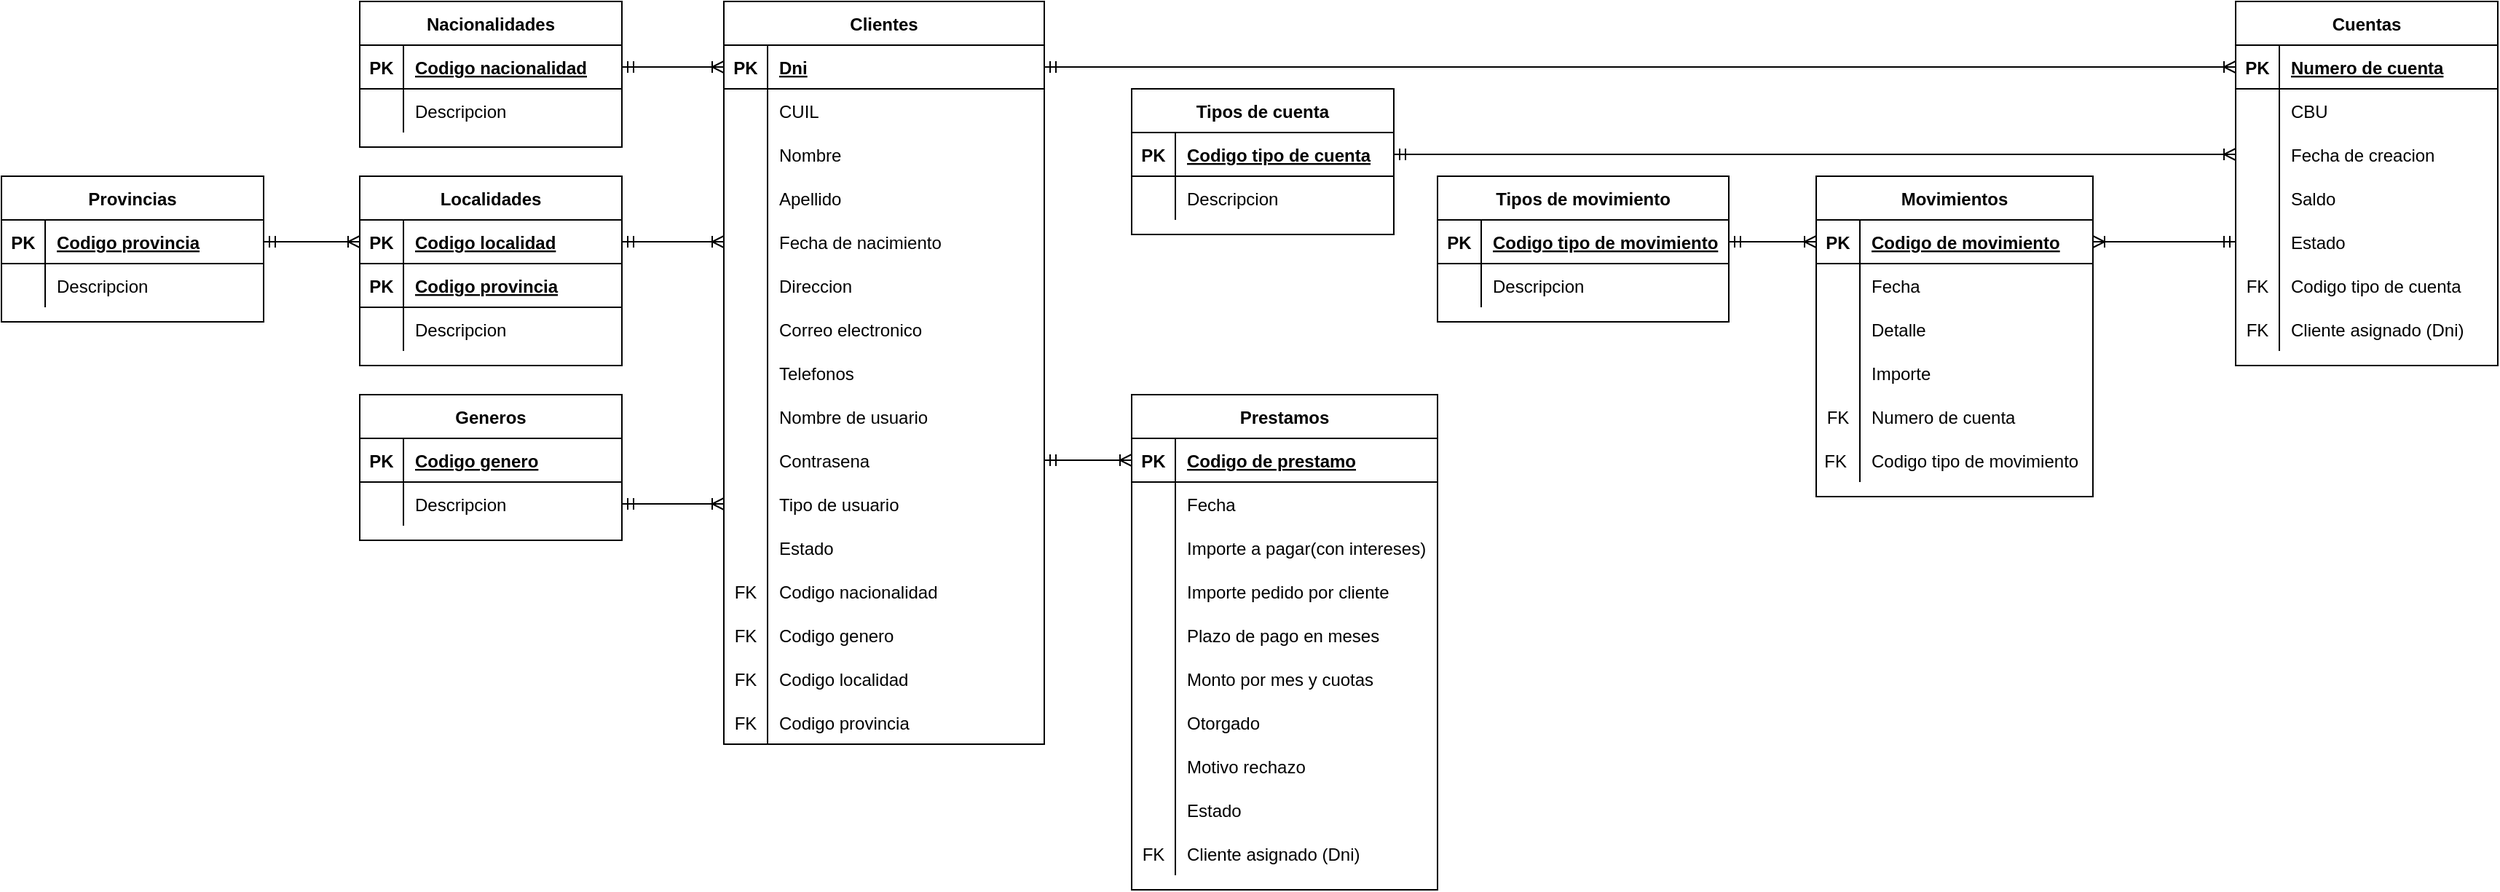 <mxfile version="20.5.3" type="device"><diagram id="L7J6A51FE9Oh2_zFmDfa" name="Página-1"><mxGraphModel dx="920" dy="1615" grid="1" gridSize="10" guides="1" tooltips="1" connect="1" arrows="1" fold="1" page="1" pageScale="1" pageWidth="827" pageHeight="1169" math="0" shadow="0"><root><mxCell id="0"/><mxCell id="1" parent="0"/><mxCell id="cPIdqP7Bp471Y8rYT2Uv-26" value="Clientes" style="shape=table;startSize=30;container=1;collapsible=1;childLayout=tableLayout;fixedRows=1;rowLines=0;fontStyle=1;align=center;resizeLast=1;" parent="1" vertex="1"><mxGeometry x="516" y="-1130" width="220" height="510" as="geometry"/></mxCell><mxCell id="cPIdqP7Bp471Y8rYT2Uv-27" value="" style="shape=tableRow;horizontal=0;startSize=0;swimlaneHead=0;swimlaneBody=0;fillColor=none;collapsible=0;dropTarget=0;points=[[0,0.5],[1,0.5]];portConstraint=eastwest;top=0;left=0;right=0;bottom=1;" parent="cPIdqP7Bp471Y8rYT2Uv-26" vertex="1"><mxGeometry y="30" width="220" height="30" as="geometry"/></mxCell><mxCell id="cPIdqP7Bp471Y8rYT2Uv-28" value="PK" style="shape=partialRectangle;connectable=0;fillColor=none;top=0;left=0;bottom=0;right=0;fontStyle=1;overflow=hidden;" parent="cPIdqP7Bp471Y8rYT2Uv-27" vertex="1"><mxGeometry width="30" height="30" as="geometry"><mxRectangle width="30" height="30" as="alternateBounds"/></mxGeometry></mxCell><mxCell id="cPIdqP7Bp471Y8rYT2Uv-29" value="Dni" style="shape=partialRectangle;connectable=0;fillColor=none;top=0;left=0;bottom=0;right=0;align=left;spacingLeft=6;fontStyle=5;overflow=hidden;" parent="cPIdqP7Bp471Y8rYT2Uv-27" vertex="1"><mxGeometry x="30" width="190" height="30" as="geometry"><mxRectangle width="190" height="30" as="alternateBounds"/></mxGeometry></mxCell><mxCell id="cPIdqP7Bp471Y8rYT2Uv-30" value="" style="shape=tableRow;horizontal=0;startSize=0;swimlaneHead=0;swimlaneBody=0;fillColor=none;collapsible=0;dropTarget=0;points=[[0,0.5],[1,0.5]];portConstraint=eastwest;top=0;left=0;right=0;bottom=0;" parent="cPIdqP7Bp471Y8rYT2Uv-26" vertex="1"><mxGeometry y="60" width="220" height="30" as="geometry"/></mxCell><mxCell id="cPIdqP7Bp471Y8rYT2Uv-31" value="" style="shape=partialRectangle;connectable=0;fillColor=none;top=0;left=0;bottom=0;right=0;editable=1;overflow=hidden;" parent="cPIdqP7Bp471Y8rYT2Uv-30" vertex="1"><mxGeometry width="30" height="30" as="geometry"><mxRectangle width="30" height="30" as="alternateBounds"/></mxGeometry></mxCell><mxCell id="cPIdqP7Bp471Y8rYT2Uv-32" value="CUIL" style="shape=partialRectangle;connectable=0;fillColor=none;top=0;left=0;bottom=0;right=0;align=left;spacingLeft=6;overflow=hidden;" parent="cPIdqP7Bp471Y8rYT2Uv-30" vertex="1"><mxGeometry x="30" width="190" height="30" as="geometry"><mxRectangle width="190" height="30" as="alternateBounds"/></mxGeometry></mxCell><mxCell id="cPIdqP7Bp471Y8rYT2Uv-33" value="" style="shape=tableRow;horizontal=0;startSize=0;swimlaneHead=0;swimlaneBody=0;fillColor=none;collapsible=0;dropTarget=0;points=[[0,0.5],[1,0.5]];portConstraint=eastwest;top=0;left=0;right=0;bottom=0;" parent="cPIdqP7Bp471Y8rYT2Uv-26" vertex="1"><mxGeometry y="90" width="220" height="30" as="geometry"/></mxCell><mxCell id="cPIdqP7Bp471Y8rYT2Uv-34" value="" style="shape=partialRectangle;connectable=0;fillColor=none;top=0;left=0;bottom=0;right=0;editable=1;overflow=hidden;" parent="cPIdqP7Bp471Y8rYT2Uv-33" vertex="1"><mxGeometry width="30" height="30" as="geometry"><mxRectangle width="30" height="30" as="alternateBounds"/></mxGeometry></mxCell><mxCell id="cPIdqP7Bp471Y8rYT2Uv-35" value="Nombre" style="shape=partialRectangle;connectable=0;fillColor=none;top=0;left=0;bottom=0;right=0;align=left;spacingLeft=6;overflow=hidden;" parent="cPIdqP7Bp471Y8rYT2Uv-33" vertex="1"><mxGeometry x="30" width="190" height="30" as="geometry"><mxRectangle width="190" height="30" as="alternateBounds"/></mxGeometry></mxCell><mxCell id="cPIdqP7Bp471Y8rYT2Uv-36" value="" style="shape=tableRow;horizontal=0;startSize=0;swimlaneHead=0;swimlaneBody=0;fillColor=none;collapsible=0;dropTarget=0;points=[[0,0.5],[1,0.5]];portConstraint=eastwest;top=0;left=0;right=0;bottom=0;" parent="cPIdqP7Bp471Y8rYT2Uv-26" vertex="1"><mxGeometry y="120" width="220" height="30" as="geometry"/></mxCell><mxCell id="cPIdqP7Bp471Y8rYT2Uv-37" value="" style="shape=partialRectangle;connectable=0;fillColor=none;top=0;left=0;bottom=0;right=0;editable=1;overflow=hidden;" parent="cPIdqP7Bp471Y8rYT2Uv-36" vertex="1"><mxGeometry width="30" height="30" as="geometry"><mxRectangle width="30" height="30" as="alternateBounds"/></mxGeometry></mxCell><mxCell id="cPIdqP7Bp471Y8rYT2Uv-38" value="Apellido" style="shape=partialRectangle;connectable=0;fillColor=none;top=0;left=0;bottom=0;right=0;align=left;spacingLeft=6;overflow=hidden;" parent="cPIdqP7Bp471Y8rYT2Uv-36" vertex="1"><mxGeometry x="30" width="190" height="30" as="geometry"><mxRectangle width="190" height="30" as="alternateBounds"/></mxGeometry></mxCell><mxCell id="cPIdqP7Bp471Y8rYT2Uv-68" style="shape=tableRow;horizontal=0;startSize=0;swimlaneHead=0;swimlaneBody=0;fillColor=none;collapsible=0;dropTarget=0;points=[[0,0.5],[1,0.5]];portConstraint=eastwest;top=0;left=0;right=0;bottom=0;" parent="cPIdqP7Bp471Y8rYT2Uv-26" vertex="1"><mxGeometry y="150" width="220" height="30" as="geometry"/></mxCell><mxCell id="cPIdqP7Bp471Y8rYT2Uv-69" style="shape=partialRectangle;connectable=0;fillColor=none;top=0;left=0;bottom=0;right=0;editable=1;overflow=hidden;" parent="cPIdqP7Bp471Y8rYT2Uv-68" vertex="1"><mxGeometry width="30" height="30" as="geometry"><mxRectangle width="30" height="30" as="alternateBounds"/></mxGeometry></mxCell><mxCell id="cPIdqP7Bp471Y8rYT2Uv-70" value="Fecha de nacimiento" style="shape=partialRectangle;connectable=0;fillColor=none;top=0;left=0;bottom=0;right=0;align=left;spacingLeft=6;overflow=hidden;" parent="cPIdqP7Bp471Y8rYT2Uv-68" vertex="1"><mxGeometry x="30" width="190" height="30" as="geometry"><mxRectangle width="190" height="30" as="alternateBounds"/></mxGeometry></mxCell><mxCell id="cPIdqP7Bp471Y8rYT2Uv-65" style="shape=tableRow;horizontal=0;startSize=0;swimlaneHead=0;swimlaneBody=0;fillColor=none;collapsible=0;dropTarget=0;points=[[0,0.5],[1,0.5]];portConstraint=eastwest;top=0;left=0;right=0;bottom=0;" parent="cPIdqP7Bp471Y8rYT2Uv-26" vertex="1"><mxGeometry y="180" width="220" height="30" as="geometry"/></mxCell><mxCell id="cPIdqP7Bp471Y8rYT2Uv-66" style="shape=partialRectangle;connectable=0;fillColor=none;top=0;left=0;bottom=0;right=0;editable=1;overflow=hidden;" parent="cPIdqP7Bp471Y8rYT2Uv-65" vertex="1"><mxGeometry width="30" height="30" as="geometry"><mxRectangle width="30" height="30" as="alternateBounds"/></mxGeometry></mxCell><mxCell id="cPIdqP7Bp471Y8rYT2Uv-67" value="Direccion" style="shape=partialRectangle;connectable=0;fillColor=none;top=0;left=0;bottom=0;right=0;align=left;spacingLeft=6;overflow=hidden;" parent="cPIdqP7Bp471Y8rYT2Uv-65" vertex="1"><mxGeometry x="30" width="190" height="30" as="geometry"><mxRectangle width="190" height="30" as="alternateBounds"/></mxGeometry></mxCell><mxCell id="cPIdqP7Bp471Y8rYT2Uv-56" style="shape=tableRow;horizontal=0;startSize=0;swimlaneHead=0;swimlaneBody=0;fillColor=none;collapsible=0;dropTarget=0;points=[[0,0.5],[1,0.5]];portConstraint=eastwest;top=0;left=0;right=0;bottom=0;" parent="cPIdqP7Bp471Y8rYT2Uv-26" vertex="1"><mxGeometry y="210" width="220" height="30" as="geometry"/></mxCell><mxCell id="cPIdqP7Bp471Y8rYT2Uv-57" style="shape=partialRectangle;connectable=0;fillColor=none;top=0;left=0;bottom=0;right=0;editable=1;overflow=hidden;" parent="cPIdqP7Bp471Y8rYT2Uv-56" vertex="1"><mxGeometry width="30" height="30" as="geometry"><mxRectangle width="30" height="30" as="alternateBounds"/></mxGeometry></mxCell><mxCell id="cPIdqP7Bp471Y8rYT2Uv-58" value="Correo electronico" style="shape=partialRectangle;connectable=0;fillColor=none;top=0;left=0;bottom=0;right=0;align=left;spacingLeft=6;overflow=hidden;" parent="cPIdqP7Bp471Y8rYT2Uv-56" vertex="1"><mxGeometry x="30" width="190" height="30" as="geometry"><mxRectangle width="190" height="30" as="alternateBounds"/></mxGeometry></mxCell><mxCell id="cPIdqP7Bp471Y8rYT2Uv-53" style="shape=tableRow;horizontal=0;startSize=0;swimlaneHead=0;swimlaneBody=0;fillColor=none;collapsible=0;dropTarget=0;points=[[0,0.5],[1,0.5]];portConstraint=eastwest;top=0;left=0;right=0;bottom=0;" parent="cPIdqP7Bp471Y8rYT2Uv-26" vertex="1"><mxGeometry y="240" width="220" height="30" as="geometry"/></mxCell><mxCell id="cPIdqP7Bp471Y8rYT2Uv-54" style="shape=partialRectangle;connectable=0;fillColor=none;top=0;left=0;bottom=0;right=0;editable=1;overflow=hidden;" parent="cPIdqP7Bp471Y8rYT2Uv-53" vertex="1"><mxGeometry width="30" height="30" as="geometry"><mxRectangle width="30" height="30" as="alternateBounds"/></mxGeometry></mxCell><mxCell id="cPIdqP7Bp471Y8rYT2Uv-55" value="Telefonos" style="shape=partialRectangle;connectable=0;fillColor=none;top=0;left=0;bottom=0;right=0;align=left;spacingLeft=6;overflow=hidden;" parent="cPIdqP7Bp471Y8rYT2Uv-53" vertex="1"><mxGeometry x="30" width="190" height="30" as="geometry"><mxRectangle width="190" height="30" as="alternateBounds"/></mxGeometry></mxCell><mxCell id="o3C9uxyPdE1lT76UvyGP-8" style="shape=tableRow;horizontal=0;startSize=0;swimlaneHead=0;swimlaneBody=0;fillColor=none;collapsible=0;dropTarget=0;points=[[0,0.5],[1,0.5]];portConstraint=eastwest;top=0;left=0;right=0;bottom=0;" vertex="1" parent="cPIdqP7Bp471Y8rYT2Uv-26"><mxGeometry y="270" width="220" height="30" as="geometry"/></mxCell><mxCell id="o3C9uxyPdE1lT76UvyGP-9" style="shape=partialRectangle;connectable=0;fillColor=none;top=0;left=0;bottom=0;right=0;editable=1;overflow=hidden;" vertex="1" parent="o3C9uxyPdE1lT76UvyGP-8"><mxGeometry width="30" height="30" as="geometry"><mxRectangle width="30" height="30" as="alternateBounds"/></mxGeometry></mxCell><mxCell id="o3C9uxyPdE1lT76UvyGP-10" value="Nombre de usuario" style="shape=partialRectangle;connectable=0;fillColor=none;top=0;left=0;bottom=0;right=0;align=left;spacingLeft=6;overflow=hidden;" vertex="1" parent="o3C9uxyPdE1lT76UvyGP-8"><mxGeometry x="30" width="190" height="30" as="geometry"><mxRectangle width="190" height="30" as="alternateBounds"/></mxGeometry></mxCell><mxCell id="o3C9uxyPdE1lT76UvyGP-5" style="shape=tableRow;horizontal=0;startSize=0;swimlaneHead=0;swimlaneBody=0;fillColor=none;collapsible=0;dropTarget=0;points=[[0,0.5],[1,0.5]];portConstraint=eastwest;top=0;left=0;right=0;bottom=0;" vertex="1" parent="cPIdqP7Bp471Y8rYT2Uv-26"><mxGeometry y="300" width="220" height="30" as="geometry"/></mxCell><mxCell id="o3C9uxyPdE1lT76UvyGP-6" style="shape=partialRectangle;connectable=0;fillColor=none;top=0;left=0;bottom=0;right=0;editable=1;overflow=hidden;" vertex="1" parent="o3C9uxyPdE1lT76UvyGP-5"><mxGeometry width="30" height="30" as="geometry"><mxRectangle width="30" height="30" as="alternateBounds"/></mxGeometry></mxCell><mxCell id="o3C9uxyPdE1lT76UvyGP-7" value="Contrasena" style="shape=partialRectangle;connectable=0;fillColor=none;top=0;left=0;bottom=0;right=0;align=left;spacingLeft=6;overflow=hidden;" vertex="1" parent="o3C9uxyPdE1lT76UvyGP-5"><mxGeometry x="30" width="190" height="30" as="geometry"><mxRectangle width="190" height="30" as="alternateBounds"/></mxGeometry></mxCell><mxCell id="o3C9uxyPdE1lT76UvyGP-2" style="shape=tableRow;horizontal=0;startSize=0;swimlaneHead=0;swimlaneBody=0;fillColor=none;collapsible=0;dropTarget=0;points=[[0,0.5],[1,0.5]];portConstraint=eastwest;top=0;left=0;right=0;bottom=0;" vertex="1" parent="cPIdqP7Bp471Y8rYT2Uv-26"><mxGeometry y="330" width="220" height="30" as="geometry"/></mxCell><mxCell id="o3C9uxyPdE1lT76UvyGP-3" style="shape=partialRectangle;connectable=0;fillColor=none;top=0;left=0;bottom=0;right=0;editable=1;overflow=hidden;" vertex="1" parent="o3C9uxyPdE1lT76UvyGP-2"><mxGeometry width="30" height="30" as="geometry"><mxRectangle width="30" height="30" as="alternateBounds"/></mxGeometry></mxCell><mxCell id="o3C9uxyPdE1lT76UvyGP-4" value="Tipo de usuario" style="shape=partialRectangle;connectable=0;fillColor=none;top=0;left=0;bottom=0;right=0;align=left;spacingLeft=6;overflow=hidden;" vertex="1" parent="o3C9uxyPdE1lT76UvyGP-2"><mxGeometry x="30" width="190" height="30" as="geometry"><mxRectangle width="190" height="30" as="alternateBounds"/></mxGeometry></mxCell><mxCell id="F4NNAQANlXF0IqiZFhOd-1" style="shape=tableRow;horizontal=0;startSize=0;swimlaneHead=0;swimlaneBody=0;fillColor=none;collapsible=0;dropTarget=0;points=[[0,0.5],[1,0.5]];portConstraint=eastwest;top=0;left=0;right=0;bottom=0;" parent="cPIdqP7Bp471Y8rYT2Uv-26" vertex="1"><mxGeometry y="360" width="220" height="30" as="geometry"/></mxCell><mxCell id="F4NNAQANlXF0IqiZFhOd-2" value="" style="shape=partialRectangle;connectable=0;fillColor=none;top=0;left=0;bottom=0;right=0;editable=1;overflow=hidden;" parent="F4NNAQANlXF0IqiZFhOd-1" vertex="1"><mxGeometry width="30" height="30" as="geometry"><mxRectangle width="30" height="30" as="alternateBounds"/></mxGeometry></mxCell><mxCell id="F4NNAQANlXF0IqiZFhOd-3" value="Estado" style="shape=partialRectangle;connectable=0;fillColor=none;top=0;left=0;bottom=0;right=0;align=left;spacingLeft=6;overflow=hidden;" parent="F4NNAQANlXF0IqiZFhOd-1" vertex="1"><mxGeometry x="30" width="190" height="30" as="geometry"><mxRectangle width="190" height="30" as="alternateBounds"/></mxGeometry></mxCell><mxCell id="cPIdqP7Bp471Y8rYT2Uv-71" style="shape=tableRow;horizontal=0;startSize=0;swimlaneHead=0;swimlaneBody=0;fillColor=none;collapsible=0;dropTarget=0;points=[[0,0.5],[1,0.5]];portConstraint=eastwest;top=0;left=0;right=0;bottom=0;" parent="cPIdqP7Bp471Y8rYT2Uv-26" vertex="1"><mxGeometry y="390" width="220" height="30" as="geometry"/></mxCell><mxCell id="cPIdqP7Bp471Y8rYT2Uv-72" value="FK" style="shape=partialRectangle;connectable=0;fillColor=none;top=0;left=0;bottom=0;right=0;editable=1;overflow=hidden;" parent="cPIdqP7Bp471Y8rYT2Uv-71" vertex="1"><mxGeometry width="30" height="30" as="geometry"><mxRectangle width="30" height="30" as="alternateBounds"/></mxGeometry></mxCell><mxCell id="cPIdqP7Bp471Y8rYT2Uv-73" value="Codigo nacionalidad" style="shape=partialRectangle;connectable=0;fillColor=none;top=0;left=0;bottom=0;right=0;align=left;spacingLeft=6;overflow=hidden;" parent="cPIdqP7Bp471Y8rYT2Uv-71" vertex="1"><mxGeometry x="30" width="190" height="30" as="geometry"><mxRectangle width="190" height="30" as="alternateBounds"/></mxGeometry></mxCell><mxCell id="cPIdqP7Bp471Y8rYT2Uv-74" style="shape=tableRow;horizontal=0;startSize=0;swimlaneHead=0;swimlaneBody=0;fillColor=none;collapsible=0;dropTarget=0;points=[[0,0.5],[1,0.5]];portConstraint=eastwest;top=0;left=0;right=0;bottom=0;" parent="cPIdqP7Bp471Y8rYT2Uv-26" vertex="1"><mxGeometry y="420" width="220" height="30" as="geometry"/></mxCell><mxCell id="cPIdqP7Bp471Y8rYT2Uv-75" value="FK" style="shape=partialRectangle;connectable=0;fillColor=none;top=0;left=0;bottom=0;right=0;editable=1;overflow=hidden;" parent="cPIdqP7Bp471Y8rYT2Uv-74" vertex="1"><mxGeometry width="30" height="30" as="geometry"><mxRectangle width="30" height="30" as="alternateBounds"/></mxGeometry></mxCell><mxCell id="cPIdqP7Bp471Y8rYT2Uv-76" value="Codigo genero" style="shape=partialRectangle;connectable=0;fillColor=none;top=0;left=0;bottom=0;right=0;align=left;spacingLeft=6;overflow=hidden;" parent="cPIdqP7Bp471Y8rYT2Uv-74" vertex="1"><mxGeometry x="30" width="190" height="30" as="geometry"><mxRectangle width="190" height="30" as="alternateBounds"/></mxGeometry></mxCell><mxCell id="cPIdqP7Bp471Y8rYT2Uv-62" style="shape=tableRow;horizontal=0;startSize=0;swimlaneHead=0;swimlaneBody=0;fillColor=none;collapsible=0;dropTarget=0;points=[[0,0.5],[1,0.5]];portConstraint=eastwest;top=0;left=0;right=0;bottom=0;" parent="cPIdqP7Bp471Y8rYT2Uv-26" vertex="1"><mxGeometry y="450" width="220" height="30" as="geometry"/></mxCell><mxCell id="cPIdqP7Bp471Y8rYT2Uv-63" value="FK" style="shape=partialRectangle;connectable=0;fillColor=none;top=0;left=0;bottom=0;right=0;editable=1;overflow=hidden;" parent="cPIdqP7Bp471Y8rYT2Uv-62" vertex="1"><mxGeometry width="30" height="30" as="geometry"><mxRectangle width="30" height="30" as="alternateBounds"/></mxGeometry></mxCell><mxCell id="cPIdqP7Bp471Y8rYT2Uv-64" value="Codigo localidad" style="shape=partialRectangle;connectable=0;fillColor=none;top=0;left=0;bottom=0;right=0;align=left;spacingLeft=6;overflow=hidden;" parent="cPIdqP7Bp471Y8rYT2Uv-62" vertex="1"><mxGeometry x="30" width="190" height="30" as="geometry"><mxRectangle width="190" height="30" as="alternateBounds"/></mxGeometry></mxCell><mxCell id="cPIdqP7Bp471Y8rYT2Uv-59" style="shape=tableRow;horizontal=0;startSize=0;swimlaneHead=0;swimlaneBody=0;fillColor=none;collapsible=0;dropTarget=0;points=[[0,0.5],[1,0.5]];portConstraint=eastwest;top=0;left=0;right=0;bottom=0;" parent="cPIdqP7Bp471Y8rYT2Uv-26" vertex="1"><mxGeometry y="480" width="220" height="30" as="geometry"/></mxCell><mxCell id="cPIdqP7Bp471Y8rYT2Uv-60" value="FK" style="shape=partialRectangle;connectable=0;fillColor=none;top=0;left=0;bottom=0;right=0;editable=1;overflow=hidden;" parent="cPIdqP7Bp471Y8rYT2Uv-59" vertex="1"><mxGeometry width="30" height="30" as="geometry"><mxRectangle width="30" height="30" as="alternateBounds"/></mxGeometry></mxCell><mxCell id="cPIdqP7Bp471Y8rYT2Uv-61" value="Codigo provincia" style="shape=partialRectangle;connectable=0;fillColor=none;top=0;left=0;bottom=0;right=0;align=left;spacingLeft=6;overflow=hidden;" parent="cPIdqP7Bp471Y8rYT2Uv-59" vertex="1"><mxGeometry x="30" width="190" height="30" as="geometry"><mxRectangle width="190" height="30" as="alternateBounds"/></mxGeometry></mxCell><mxCell id="cPIdqP7Bp471Y8rYT2Uv-77" value="Provincias" style="shape=table;startSize=30;container=1;collapsible=1;childLayout=tableLayout;fixedRows=1;rowLines=0;fontStyle=1;align=center;resizeLast=1;" parent="1" vertex="1"><mxGeometry x="20" y="-1010" width="180" height="100" as="geometry"/></mxCell><mxCell id="cPIdqP7Bp471Y8rYT2Uv-78" value="" style="shape=tableRow;horizontal=0;startSize=0;swimlaneHead=0;swimlaneBody=0;fillColor=none;collapsible=0;dropTarget=0;points=[[0,0.5],[1,0.5]];portConstraint=eastwest;top=0;left=0;right=0;bottom=1;" parent="cPIdqP7Bp471Y8rYT2Uv-77" vertex="1"><mxGeometry y="30" width="180" height="30" as="geometry"/></mxCell><mxCell id="cPIdqP7Bp471Y8rYT2Uv-79" value="PK" style="shape=partialRectangle;connectable=0;fillColor=none;top=0;left=0;bottom=0;right=0;fontStyle=1;overflow=hidden;" parent="cPIdqP7Bp471Y8rYT2Uv-78" vertex="1"><mxGeometry width="30" height="30" as="geometry"><mxRectangle width="30" height="30" as="alternateBounds"/></mxGeometry></mxCell><mxCell id="cPIdqP7Bp471Y8rYT2Uv-80" value="Codigo provincia" style="shape=partialRectangle;connectable=0;fillColor=none;top=0;left=0;bottom=0;right=0;align=left;spacingLeft=6;fontStyle=5;overflow=hidden;" parent="cPIdqP7Bp471Y8rYT2Uv-78" vertex="1"><mxGeometry x="30" width="150" height="30" as="geometry"><mxRectangle width="150" height="30" as="alternateBounds"/></mxGeometry></mxCell><mxCell id="cPIdqP7Bp471Y8rYT2Uv-81" value="" style="shape=tableRow;horizontal=0;startSize=0;swimlaneHead=0;swimlaneBody=0;fillColor=none;collapsible=0;dropTarget=0;points=[[0,0.5],[1,0.5]];portConstraint=eastwest;top=0;left=0;right=0;bottom=0;" parent="cPIdqP7Bp471Y8rYT2Uv-77" vertex="1"><mxGeometry y="60" width="180" height="30" as="geometry"/></mxCell><mxCell id="cPIdqP7Bp471Y8rYT2Uv-82" value="" style="shape=partialRectangle;connectable=0;fillColor=none;top=0;left=0;bottom=0;right=0;editable=1;overflow=hidden;" parent="cPIdqP7Bp471Y8rYT2Uv-81" vertex="1"><mxGeometry width="30" height="30" as="geometry"><mxRectangle width="30" height="30" as="alternateBounds"/></mxGeometry></mxCell><mxCell id="cPIdqP7Bp471Y8rYT2Uv-83" value="Descripcion" style="shape=partialRectangle;connectable=0;fillColor=none;top=0;left=0;bottom=0;right=0;align=left;spacingLeft=6;overflow=hidden;" parent="cPIdqP7Bp471Y8rYT2Uv-81" vertex="1"><mxGeometry x="30" width="150" height="30" as="geometry"><mxRectangle width="150" height="30" as="alternateBounds"/></mxGeometry></mxCell><mxCell id="cPIdqP7Bp471Y8rYT2Uv-90" value="Localidades" style="shape=table;startSize=30;container=1;collapsible=1;childLayout=tableLayout;fixedRows=1;rowLines=0;fontStyle=1;align=center;resizeLast=1;" parent="1" vertex="1"><mxGeometry x="266" y="-1010" width="180" height="130" as="geometry"/></mxCell><mxCell id="ufiamkWARlDnbffZfpn4-9" style="shape=tableRow;horizontal=0;startSize=0;swimlaneHead=0;swimlaneBody=0;fillColor=none;collapsible=0;dropTarget=0;points=[[0,0.5],[1,0.5]];portConstraint=eastwest;top=0;left=0;right=0;bottom=1;" parent="cPIdqP7Bp471Y8rYT2Uv-90" vertex="1"><mxGeometry y="30" width="180" height="30" as="geometry"/></mxCell><mxCell id="ufiamkWARlDnbffZfpn4-10" value="PK" style="shape=partialRectangle;connectable=0;fillColor=none;top=0;left=0;bottom=0;right=0;fontStyle=1;overflow=hidden;" parent="ufiamkWARlDnbffZfpn4-9" vertex="1"><mxGeometry width="30" height="30" as="geometry"><mxRectangle width="30" height="30" as="alternateBounds"/></mxGeometry></mxCell><mxCell id="ufiamkWARlDnbffZfpn4-11" value="Codigo localidad" style="shape=partialRectangle;connectable=0;fillColor=none;top=0;left=0;bottom=0;right=0;align=left;spacingLeft=6;fontStyle=5;overflow=hidden;" parent="ufiamkWARlDnbffZfpn4-9" vertex="1"><mxGeometry x="30" width="150" height="30" as="geometry"><mxRectangle width="150" height="30" as="alternateBounds"/></mxGeometry></mxCell><mxCell id="cPIdqP7Bp471Y8rYT2Uv-91" value="" style="shape=tableRow;horizontal=0;startSize=0;swimlaneHead=0;swimlaneBody=0;fillColor=none;collapsible=0;dropTarget=0;points=[[0,0.5],[1,0.5]];portConstraint=eastwest;top=0;left=0;right=0;bottom=1;" parent="cPIdqP7Bp471Y8rYT2Uv-90" vertex="1"><mxGeometry y="60" width="180" height="30" as="geometry"/></mxCell><mxCell id="cPIdqP7Bp471Y8rYT2Uv-92" value="PK" style="shape=partialRectangle;connectable=0;fillColor=none;top=0;left=0;bottom=0;right=0;fontStyle=1;overflow=hidden;" parent="cPIdqP7Bp471Y8rYT2Uv-91" vertex="1"><mxGeometry width="30" height="30" as="geometry"><mxRectangle width="30" height="30" as="alternateBounds"/></mxGeometry></mxCell><mxCell id="cPIdqP7Bp471Y8rYT2Uv-93" value="Codigo provincia" style="shape=partialRectangle;connectable=0;fillColor=none;top=0;left=0;bottom=0;right=0;align=left;spacingLeft=6;fontStyle=5;overflow=hidden;" parent="cPIdqP7Bp471Y8rYT2Uv-91" vertex="1"><mxGeometry x="30" width="150" height="30" as="geometry"><mxRectangle width="150" height="30" as="alternateBounds"/></mxGeometry></mxCell><mxCell id="cPIdqP7Bp471Y8rYT2Uv-94" value="" style="shape=tableRow;horizontal=0;startSize=0;swimlaneHead=0;swimlaneBody=0;fillColor=none;collapsible=0;dropTarget=0;points=[[0,0.5],[1,0.5]];portConstraint=eastwest;top=0;left=0;right=0;bottom=0;" parent="cPIdqP7Bp471Y8rYT2Uv-90" vertex="1"><mxGeometry y="90" width="180" height="30" as="geometry"/></mxCell><mxCell id="cPIdqP7Bp471Y8rYT2Uv-95" value="" style="shape=partialRectangle;connectable=0;fillColor=none;top=0;left=0;bottom=0;right=0;editable=1;overflow=hidden;" parent="cPIdqP7Bp471Y8rYT2Uv-94" vertex="1"><mxGeometry width="30" height="30" as="geometry"><mxRectangle width="30" height="30" as="alternateBounds"/></mxGeometry></mxCell><mxCell id="cPIdqP7Bp471Y8rYT2Uv-96" value="Descripcion" style="shape=partialRectangle;connectable=0;fillColor=none;top=0;left=0;bottom=0;right=0;align=left;spacingLeft=6;overflow=hidden;" parent="cPIdqP7Bp471Y8rYT2Uv-94" vertex="1"><mxGeometry x="30" width="150" height="30" as="geometry"><mxRectangle width="150" height="30" as="alternateBounds"/></mxGeometry></mxCell><mxCell id="cPIdqP7Bp471Y8rYT2Uv-97" value="Cuentas" style="shape=table;startSize=30;container=1;collapsible=1;childLayout=tableLayout;fixedRows=1;rowLines=0;fontStyle=1;align=center;resizeLast=1;" parent="1" vertex="1"><mxGeometry x="1554" y="-1130" width="180" height="250" as="geometry"/></mxCell><mxCell id="cPIdqP7Bp471Y8rYT2Uv-98" value="" style="shape=tableRow;horizontal=0;startSize=0;swimlaneHead=0;swimlaneBody=0;fillColor=none;collapsible=0;dropTarget=0;points=[[0,0.5],[1,0.5]];portConstraint=eastwest;top=0;left=0;right=0;bottom=1;" parent="cPIdqP7Bp471Y8rYT2Uv-97" vertex="1"><mxGeometry y="30" width="180" height="30" as="geometry"/></mxCell><mxCell id="cPIdqP7Bp471Y8rYT2Uv-99" value="PK" style="shape=partialRectangle;connectable=0;fillColor=none;top=0;left=0;bottom=0;right=0;fontStyle=1;overflow=hidden;" parent="cPIdqP7Bp471Y8rYT2Uv-98" vertex="1"><mxGeometry width="30" height="30" as="geometry"><mxRectangle width="30" height="30" as="alternateBounds"/></mxGeometry></mxCell><mxCell id="cPIdqP7Bp471Y8rYT2Uv-100" value="Numero de cuenta" style="shape=partialRectangle;connectable=0;fillColor=none;top=0;left=0;bottom=0;right=0;align=left;spacingLeft=6;fontStyle=5;overflow=hidden;" parent="cPIdqP7Bp471Y8rYT2Uv-98" vertex="1"><mxGeometry x="30" width="150" height="30" as="geometry"><mxRectangle width="150" height="30" as="alternateBounds"/></mxGeometry></mxCell><mxCell id="Uz188VWLD_agdbgD2CRv-1" style="shape=tableRow;horizontal=0;startSize=0;swimlaneHead=0;swimlaneBody=0;fillColor=none;collapsible=0;dropTarget=0;points=[[0,0.5],[1,0.5]];portConstraint=eastwest;top=0;left=0;right=0;bottom=0;" parent="cPIdqP7Bp471Y8rYT2Uv-97" vertex="1"><mxGeometry y="60" width="180" height="30" as="geometry"/></mxCell><mxCell id="Uz188VWLD_agdbgD2CRv-2" style="shape=partialRectangle;connectable=0;fillColor=none;top=0;left=0;bottom=0;right=0;editable=1;overflow=hidden;" parent="Uz188VWLD_agdbgD2CRv-1" vertex="1"><mxGeometry width="30" height="30" as="geometry"><mxRectangle width="30" height="30" as="alternateBounds"/></mxGeometry></mxCell><mxCell id="Uz188VWLD_agdbgD2CRv-3" value="CBU" style="shape=partialRectangle;connectable=0;fillColor=none;top=0;left=0;bottom=0;right=0;align=left;spacingLeft=6;overflow=hidden;" parent="Uz188VWLD_agdbgD2CRv-1" vertex="1"><mxGeometry x="30" width="150" height="30" as="geometry"><mxRectangle width="150" height="30" as="alternateBounds"/></mxGeometry></mxCell><mxCell id="cPIdqP7Bp471Y8rYT2Uv-104" value="" style="shape=tableRow;horizontal=0;startSize=0;swimlaneHead=0;swimlaneBody=0;fillColor=none;collapsible=0;dropTarget=0;points=[[0,0.5],[1,0.5]];portConstraint=eastwest;top=0;left=0;right=0;bottom=0;" parent="cPIdqP7Bp471Y8rYT2Uv-97" vertex="1"><mxGeometry y="90" width="180" height="30" as="geometry"/></mxCell><mxCell id="cPIdqP7Bp471Y8rYT2Uv-105" value="" style="shape=partialRectangle;connectable=0;fillColor=none;top=0;left=0;bottom=0;right=0;editable=1;overflow=hidden;" parent="cPIdqP7Bp471Y8rYT2Uv-104" vertex="1"><mxGeometry width="30" height="30" as="geometry"><mxRectangle width="30" height="30" as="alternateBounds"/></mxGeometry></mxCell><mxCell id="cPIdqP7Bp471Y8rYT2Uv-106" value="Fecha de creacion" style="shape=partialRectangle;connectable=0;fillColor=none;top=0;left=0;bottom=0;right=0;align=left;spacingLeft=6;overflow=hidden;" parent="cPIdqP7Bp471Y8rYT2Uv-104" vertex="1"><mxGeometry x="30" width="150" height="30" as="geometry"><mxRectangle width="150" height="30" as="alternateBounds"/></mxGeometry></mxCell><mxCell id="cPIdqP7Bp471Y8rYT2Uv-113" style="shape=tableRow;horizontal=0;startSize=0;swimlaneHead=0;swimlaneBody=0;fillColor=none;collapsible=0;dropTarget=0;points=[[0,0.5],[1,0.5]];portConstraint=eastwest;top=0;left=0;right=0;bottom=0;" parent="cPIdqP7Bp471Y8rYT2Uv-97" vertex="1"><mxGeometry y="120" width="180" height="30" as="geometry"/></mxCell><mxCell id="cPIdqP7Bp471Y8rYT2Uv-114" style="shape=partialRectangle;connectable=0;fillColor=none;top=0;left=0;bottom=0;right=0;editable=1;overflow=hidden;" parent="cPIdqP7Bp471Y8rYT2Uv-113" vertex="1"><mxGeometry width="30" height="30" as="geometry"><mxRectangle width="30" height="30" as="alternateBounds"/></mxGeometry></mxCell><mxCell id="cPIdqP7Bp471Y8rYT2Uv-115" value="Saldo" style="shape=partialRectangle;connectable=0;fillColor=none;top=0;left=0;bottom=0;right=0;align=left;spacingLeft=6;overflow=hidden;" parent="cPIdqP7Bp471Y8rYT2Uv-113" vertex="1"><mxGeometry x="30" width="150" height="30" as="geometry"><mxRectangle width="150" height="30" as="alternateBounds"/></mxGeometry></mxCell><mxCell id="F4NNAQANlXF0IqiZFhOd-4" style="shape=tableRow;horizontal=0;startSize=0;swimlaneHead=0;swimlaneBody=0;fillColor=none;collapsible=0;dropTarget=0;points=[[0,0.5],[1,0.5]];portConstraint=eastwest;top=0;left=0;right=0;bottom=0;" parent="cPIdqP7Bp471Y8rYT2Uv-97" vertex="1"><mxGeometry y="150" width="180" height="30" as="geometry"/></mxCell><mxCell id="F4NNAQANlXF0IqiZFhOd-5" value="" style="shape=partialRectangle;connectable=0;fillColor=none;top=0;left=0;bottom=0;right=0;editable=1;overflow=hidden;" parent="F4NNAQANlXF0IqiZFhOd-4" vertex="1"><mxGeometry width="30" height="30" as="geometry"><mxRectangle width="30" height="30" as="alternateBounds"/></mxGeometry></mxCell><mxCell id="F4NNAQANlXF0IqiZFhOd-6" value="Estado" style="shape=partialRectangle;connectable=0;fillColor=none;top=0;left=0;bottom=0;right=0;align=left;spacingLeft=6;overflow=hidden;" parent="F4NNAQANlXF0IqiZFhOd-4" vertex="1"><mxGeometry x="30" width="150" height="30" as="geometry"><mxRectangle width="150" height="30" as="alternateBounds"/></mxGeometry></mxCell><mxCell id="cPIdqP7Bp471Y8rYT2Uv-107" value="" style="shape=tableRow;horizontal=0;startSize=0;swimlaneHead=0;swimlaneBody=0;fillColor=none;collapsible=0;dropTarget=0;points=[[0,0.5],[1,0.5]];portConstraint=eastwest;top=0;left=0;right=0;bottom=0;" parent="cPIdqP7Bp471Y8rYT2Uv-97" vertex="1"><mxGeometry y="180" width="180" height="30" as="geometry"/></mxCell><mxCell id="cPIdqP7Bp471Y8rYT2Uv-108" value="FK" style="shape=partialRectangle;connectable=0;fillColor=none;top=0;left=0;bottom=0;right=0;editable=1;overflow=hidden;" parent="cPIdqP7Bp471Y8rYT2Uv-107" vertex="1"><mxGeometry width="30" height="30" as="geometry"><mxRectangle width="30" height="30" as="alternateBounds"/></mxGeometry></mxCell><mxCell id="cPIdqP7Bp471Y8rYT2Uv-109" value="Codigo tipo de cuenta" style="shape=partialRectangle;connectable=0;fillColor=none;top=0;left=0;bottom=0;right=0;align=left;spacingLeft=6;overflow=hidden;" parent="cPIdqP7Bp471Y8rYT2Uv-107" vertex="1"><mxGeometry x="30" width="150" height="30" as="geometry"><mxRectangle width="150" height="30" as="alternateBounds"/></mxGeometry></mxCell><mxCell id="cPIdqP7Bp471Y8rYT2Uv-110" style="shape=tableRow;horizontal=0;startSize=0;swimlaneHead=0;swimlaneBody=0;fillColor=none;collapsible=0;dropTarget=0;points=[[0,0.5],[1,0.5]];portConstraint=eastwest;top=0;left=0;right=0;bottom=0;" parent="cPIdqP7Bp471Y8rYT2Uv-97" vertex="1"><mxGeometry y="210" width="180" height="30" as="geometry"/></mxCell><mxCell id="cPIdqP7Bp471Y8rYT2Uv-111" value="FK" style="shape=partialRectangle;connectable=0;fillColor=none;top=0;left=0;bottom=0;right=0;editable=1;overflow=hidden;" parent="cPIdqP7Bp471Y8rYT2Uv-110" vertex="1"><mxGeometry width="30" height="30" as="geometry"><mxRectangle width="30" height="30" as="alternateBounds"/></mxGeometry></mxCell><mxCell id="cPIdqP7Bp471Y8rYT2Uv-112" value="Cliente asignado (Dni)" style="shape=partialRectangle;connectable=0;fillColor=none;top=0;left=0;bottom=0;right=0;align=left;spacingLeft=6;overflow=hidden;" parent="cPIdqP7Bp471Y8rYT2Uv-110" vertex="1"><mxGeometry x="30" width="150" height="30" as="geometry"><mxRectangle width="150" height="30" as="alternateBounds"/></mxGeometry></mxCell><mxCell id="cPIdqP7Bp471Y8rYT2Uv-116" value="Tipos de cuenta" style="shape=table;startSize=30;container=1;collapsible=1;childLayout=tableLayout;fixedRows=1;rowLines=0;fontStyle=1;align=center;resizeLast=1;" parent="1" vertex="1"><mxGeometry x="796" y="-1070" width="180" height="100" as="geometry"/></mxCell><mxCell id="cPIdqP7Bp471Y8rYT2Uv-117" value="" style="shape=tableRow;horizontal=0;startSize=0;swimlaneHead=0;swimlaneBody=0;fillColor=none;collapsible=0;dropTarget=0;points=[[0,0.5],[1,0.5]];portConstraint=eastwest;top=0;left=0;right=0;bottom=1;" parent="cPIdqP7Bp471Y8rYT2Uv-116" vertex="1"><mxGeometry y="30" width="180" height="30" as="geometry"/></mxCell><mxCell id="cPIdqP7Bp471Y8rYT2Uv-118" value="PK" style="shape=partialRectangle;connectable=0;fillColor=none;top=0;left=0;bottom=0;right=0;fontStyle=1;overflow=hidden;" parent="cPIdqP7Bp471Y8rYT2Uv-117" vertex="1"><mxGeometry width="30" height="30" as="geometry"><mxRectangle width="30" height="30" as="alternateBounds"/></mxGeometry></mxCell><mxCell id="cPIdqP7Bp471Y8rYT2Uv-119" value="Codigo tipo de cuenta" style="shape=partialRectangle;connectable=0;fillColor=none;top=0;left=0;bottom=0;right=0;align=left;spacingLeft=6;fontStyle=5;overflow=hidden;" parent="cPIdqP7Bp471Y8rYT2Uv-117" vertex="1"><mxGeometry x="30" width="150" height="30" as="geometry"><mxRectangle width="150" height="30" as="alternateBounds"/></mxGeometry></mxCell><mxCell id="cPIdqP7Bp471Y8rYT2Uv-120" value="" style="shape=tableRow;horizontal=0;startSize=0;swimlaneHead=0;swimlaneBody=0;fillColor=none;collapsible=0;dropTarget=0;points=[[0,0.5],[1,0.5]];portConstraint=eastwest;top=0;left=0;right=0;bottom=0;" parent="cPIdqP7Bp471Y8rYT2Uv-116" vertex="1"><mxGeometry y="60" width="180" height="30" as="geometry"/></mxCell><mxCell id="cPIdqP7Bp471Y8rYT2Uv-121" value="" style="shape=partialRectangle;connectable=0;fillColor=none;top=0;left=0;bottom=0;right=0;editable=1;overflow=hidden;" parent="cPIdqP7Bp471Y8rYT2Uv-120" vertex="1"><mxGeometry width="30" height="30" as="geometry"><mxRectangle width="30" height="30" as="alternateBounds"/></mxGeometry></mxCell><mxCell id="cPIdqP7Bp471Y8rYT2Uv-122" value="Descripcion" style="shape=partialRectangle;connectable=0;fillColor=none;top=0;left=0;bottom=0;right=0;align=left;spacingLeft=6;overflow=hidden;" parent="cPIdqP7Bp471Y8rYT2Uv-120" vertex="1"><mxGeometry x="30" width="150" height="30" as="geometry"><mxRectangle width="150" height="30" as="alternateBounds"/></mxGeometry></mxCell><mxCell id="cPIdqP7Bp471Y8rYT2Uv-123" value="Movimientos" style="shape=table;startSize=30;container=1;collapsible=1;childLayout=tableLayout;fixedRows=1;rowLines=0;fontStyle=1;align=center;resizeLast=1;" parent="1" vertex="1"><mxGeometry x="1266" y="-1010" width="190" height="220" as="geometry"/></mxCell><mxCell id="cPIdqP7Bp471Y8rYT2Uv-124" value="" style="shape=tableRow;horizontal=0;startSize=0;swimlaneHead=0;swimlaneBody=0;fillColor=none;collapsible=0;dropTarget=0;points=[[0,0.5],[1,0.5]];portConstraint=eastwest;top=0;left=0;right=0;bottom=1;" parent="cPIdqP7Bp471Y8rYT2Uv-123" vertex="1"><mxGeometry y="30" width="190" height="30" as="geometry"/></mxCell><mxCell id="cPIdqP7Bp471Y8rYT2Uv-125" value="PK" style="shape=partialRectangle;connectable=0;fillColor=none;top=0;left=0;bottom=0;right=0;fontStyle=1;overflow=hidden;" parent="cPIdqP7Bp471Y8rYT2Uv-124" vertex="1"><mxGeometry width="30" height="30" as="geometry"><mxRectangle width="30" height="30" as="alternateBounds"/></mxGeometry></mxCell><mxCell id="cPIdqP7Bp471Y8rYT2Uv-126" value="Codigo de movimiento" style="shape=partialRectangle;connectable=0;fillColor=none;top=0;left=0;bottom=0;right=0;align=left;spacingLeft=6;fontStyle=5;overflow=hidden;" parent="cPIdqP7Bp471Y8rYT2Uv-124" vertex="1"><mxGeometry x="30" width="160" height="30" as="geometry"><mxRectangle width="160" height="30" as="alternateBounds"/></mxGeometry></mxCell><mxCell id="cPIdqP7Bp471Y8rYT2Uv-127" value="" style="shape=tableRow;horizontal=0;startSize=0;swimlaneHead=0;swimlaneBody=0;fillColor=none;collapsible=0;dropTarget=0;points=[[0,0.5],[1,0.5]];portConstraint=eastwest;top=0;left=0;right=0;bottom=0;" parent="cPIdqP7Bp471Y8rYT2Uv-123" vertex="1"><mxGeometry y="60" width="190" height="30" as="geometry"/></mxCell><mxCell id="cPIdqP7Bp471Y8rYT2Uv-128" value="" style="shape=partialRectangle;connectable=0;fillColor=none;top=0;left=0;bottom=0;right=0;editable=1;overflow=hidden;" parent="cPIdqP7Bp471Y8rYT2Uv-127" vertex="1"><mxGeometry width="30" height="30" as="geometry"><mxRectangle width="30" height="30" as="alternateBounds"/></mxGeometry></mxCell><mxCell id="cPIdqP7Bp471Y8rYT2Uv-129" value="Fecha" style="shape=partialRectangle;connectable=0;fillColor=none;top=0;left=0;bottom=0;right=0;align=left;spacingLeft=6;overflow=hidden;" parent="cPIdqP7Bp471Y8rYT2Uv-127" vertex="1"><mxGeometry x="30" width="160" height="30" as="geometry"><mxRectangle width="160" height="30" as="alternateBounds"/></mxGeometry></mxCell><mxCell id="cPIdqP7Bp471Y8rYT2Uv-130" value="" style="shape=tableRow;horizontal=0;startSize=0;swimlaneHead=0;swimlaneBody=0;fillColor=none;collapsible=0;dropTarget=0;points=[[0,0.5],[1,0.5]];portConstraint=eastwest;top=0;left=0;right=0;bottom=0;" parent="cPIdqP7Bp471Y8rYT2Uv-123" vertex="1"><mxGeometry y="90" width="190" height="30" as="geometry"/></mxCell><mxCell id="cPIdqP7Bp471Y8rYT2Uv-131" value="" style="shape=partialRectangle;connectable=0;fillColor=none;top=0;left=0;bottom=0;right=0;editable=1;overflow=hidden;" parent="cPIdqP7Bp471Y8rYT2Uv-130" vertex="1"><mxGeometry width="30" height="30" as="geometry"><mxRectangle width="30" height="30" as="alternateBounds"/></mxGeometry></mxCell><mxCell id="cPIdqP7Bp471Y8rYT2Uv-132" value="Detalle" style="shape=partialRectangle;connectable=0;fillColor=none;top=0;left=0;bottom=0;right=0;align=left;spacingLeft=6;overflow=hidden;" parent="cPIdqP7Bp471Y8rYT2Uv-130" vertex="1"><mxGeometry x="30" width="160" height="30" as="geometry"><mxRectangle width="160" height="30" as="alternateBounds"/></mxGeometry></mxCell><mxCell id="cPIdqP7Bp471Y8rYT2Uv-133" value="" style="shape=tableRow;horizontal=0;startSize=0;swimlaneHead=0;swimlaneBody=0;fillColor=none;collapsible=0;dropTarget=0;points=[[0,0.5],[1,0.5]];portConstraint=eastwest;top=0;left=0;right=0;bottom=0;" parent="cPIdqP7Bp471Y8rYT2Uv-123" vertex="1"><mxGeometry y="120" width="190" height="30" as="geometry"/></mxCell><mxCell id="cPIdqP7Bp471Y8rYT2Uv-134" value="" style="shape=partialRectangle;connectable=0;fillColor=none;top=0;left=0;bottom=0;right=0;editable=1;overflow=hidden;" parent="cPIdqP7Bp471Y8rYT2Uv-133" vertex="1"><mxGeometry width="30" height="30" as="geometry"><mxRectangle width="30" height="30" as="alternateBounds"/></mxGeometry></mxCell><mxCell id="cPIdqP7Bp471Y8rYT2Uv-135" value="Importe" style="shape=partialRectangle;connectable=0;fillColor=none;top=0;left=0;bottom=0;right=0;align=left;spacingLeft=6;overflow=hidden;" parent="cPIdqP7Bp471Y8rYT2Uv-133" vertex="1"><mxGeometry x="30" width="160" height="30" as="geometry"><mxRectangle width="160" height="30" as="alternateBounds"/></mxGeometry></mxCell><mxCell id="Uz188VWLD_agdbgD2CRv-11" style="shape=tableRow;horizontal=0;startSize=0;swimlaneHead=0;swimlaneBody=0;fillColor=none;collapsible=0;dropTarget=0;points=[[0,0.5],[1,0.5]];portConstraint=eastwest;top=0;left=0;right=0;bottom=0;" parent="cPIdqP7Bp471Y8rYT2Uv-123" vertex="1"><mxGeometry y="150" width="190" height="30" as="geometry"/></mxCell><mxCell id="Uz188VWLD_agdbgD2CRv-12" value="FK" style="shape=partialRectangle;connectable=0;fillColor=none;top=0;left=0;bottom=0;right=0;editable=1;overflow=hidden;" parent="Uz188VWLD_agdbgD2CRv-11" vertex="1"><mxGeometry width="30" height="30" as="geometry"><mxRectangle width="30" height="30" as="alternateBounds"/></mxGeometry></mxCell><mxCell id="Uz188VWLD_agdbgD2CRv-13" value="Numero de cuenta" style="shape=partialRectangle;connectable=0;fillColor=none;top=0;left=0;bottom=0;right=0;align=left;spacingLeft=6;overflow=hidden;" parent="Uz188VWLD_agdbgD2CRv-11" vertex="1"><mxGeometry x="30" width="160" height="30" as="geometry"><mxRectangle width="160" height="30" as="alternateBounds"/></mxGeometry></mxCell><mxCell id="cPIdqP7Bp471Y8rYT2Uv-136" style="shape=tableRow;horizontal=0;startSize=0;swimlaneHead=0;swimlaneBody=0;fillColor=none;collapsible=0;dropTarget=0;points=[[0,0.5],[1,0.5]];portConstraint=eastwest;top=0;left=0;right=0;bottom=0;" parent="cPIdqP7Bp471Y8rYT2Uv-123" vertex="1"><mxGeometry y="180" width="190" height="30" as="geometry"/></mxCell><mxCell id="cPIdqP7Bp471Y8rYT2Uv-137" value="FK " style="shape=partialRectangle;connectable=0;fillColor=none;top=0;left=0;bottom=0;right=0;editable=1;overflow=hidden;" parent="cPIdqP7Bp471Y8rYT2Uv-136" vertex="1"><mxGeometry width="30" height="30" as="geometry"><mxRectangle width="30" height="30" as="alternateBounds"/></mxGeometry></mxCell><mxCell id="cPIdqP7Bp471Y8rYT2Uv-138" value="Codigo tipo de movimiento" style="shape=partialRectangle;connectable=0;fillColor=none;top=0;left=0;bottom=0;right=0;align=left;spacingLeft=6;overflow=hidden;" parent="cPIdqP7Bp471Y8rYT2Uv-136" vertex="1"><mxGeometry x="30" width="160" height="30" as="geometry"><mxRectangle width="160" height="30" as="alternateBounds"/></mxGeometry></mxCell><mxCell id="cPIdqP7Bp471Y8rYT2Uv-139" value="Tipos de movimiento" style="shape=table;startSize=30;container=1;collapsible=1;childLayout=tableLayout;fixedRows=1;rowLines=0;fontStyle=1;align=center;resizeLast=1;" parent="1" vertex="1"><mxGeometry x="1006" y="-1010" width="200" height="100" as="geometry"/></mxCell><mxCell id="cPIdqP7Bp471Y8rYT2Uv-140" value="" style="shape=tableRow;horizontal=0;startSize=0;swimlaneHead=0;swimlaneBody=0;fillColor=none;collapsible=0;dropTarget=0;points=[[0,0.5],[1,0.5]];portConstraint=eastwest;top=0;left=0;right=0;bottom=1;" parent="cPIdqP7Bp471Y8rYT2Uv-139" vertex="1"><mxGeometry y="30" width="200" height="30" as="geometry"/></mxCell><mxCell id="cPIdqP7Bp471Y8rYT2Uv-141" value="PK" style="shape=partialRectangle;connectable=0;fillColor=none;top=0;left=0;bottom=0;right=0;fontStyle=1;overflow=hidden;" parent="cPIdqP7Bp471Y8rYT2Uv-140" vertex="1"><mxGeometry width="30" height="30" as="geometry"><mxRectangle width="30" height="30" as="alternateBounds"/></mxGeometry></mxCell><mxCell id="cPIdqP7Bp471Y8rYT2Uv-142" value="Codigo tipo de movimiento" style="shape=partialRectangle;connectable=0;fillColor=none;top=0;left=0;bottom=0;right=0;align=left;spacingLeft=6;fontStyle=5;overflow=hidden;" parent="cPIdqP7Bp471Y8rYT2Uv-140" vertex="1"><mxGeometry x="30" width="170" height="30" as="geometry"><mxRectangle width="170" height="30" as="alternateBounds"/></mxGeometry></mxCell><mxCell id="cPIdqP7Bp471Y8rYT2Uv-143" value="" style="shape=tableRow;horizontal=0;startSize=0;swimlaneHead=0;swimlaneBody=0;fillColor=none;collapsible=0;dropTarget=0;points=[[0,0.5],[1,0.5]];portConstraint=eastwest;top=0;left=0;right=0;bottom=0;" parent="cPIdqP7Bp471Y8rYT2Uv-139" vertex="1"><mxGeometry y="60" width="200" height="30" as="geometry"/></mxCell><mxCell id="cPIdqP7Bp471Y8rYT2Uv-144" value="" style="shape=partialRectangle;connectable=0;fillColor=none;top=0;left=0;bottom=0;right=0;editable=1;overflow=hidden;" parent="cPIdqP7Bp471Y8rYT2Uv-143" vertex="1"><mxGeometry width="30" height="30" as="geometry"><mxRectangle width="30" height="30" as="alternateBounds"/></mxGeometry></mxCell><mxCell id="cPIdqP7Bp471Y8rYT2Uv-145" value="Descripcion" style="shape=partialRectangle;connectable=0;fillColor=none;top=0;left=0;bottom=0;right=0;align=left;spacingLeft=6;overflow=hidden;" parent="cPIdqP7Bp471Y8rYT2Uv-143" vertex="1"><mxGeometry x="30" width="170" height="30" as="geometry"><mxRectangle width="170" height="30" as="alternateBounds"/></mxGeometry></mxCell><mxCell id="cPIdqP7Bp471Y8rYT2Uv-146" value="Prestamos" style="shape=table;startSize=30;container=1;collapsible=1;childLayout=tableLayout;fixedRows=1;rowLines=0;fontStyle=1;align=center;resizeLast=1;" parent="1" vertex="1"><mxGeometry x="796" y="-860" width="210" height="340" as="geometry"/></mxCell><mxCell id="cPIdqP7Bp471Y8rYT2Uv-147" value="" style="shape=tableRow;horizontal=0;startSize=0;swimlaneHead=0;swimlaneBody=0;fillColor=none;collapsible=0;dropTarget=0;points=[[0,0.5],[1,0.5]];portConstraint=eastwest;top=0;left=0;right=0;bottom=1;" parent="cPIdqP7Bp471Y8rYT2Uv-146" vertex="1"><mxGeometry y="30" width="210" height="30" as="geometry"/></mxCell><mxCell id="cPIdqP7Bp471Y8rYT2Uv-148" value="PK" style="shape=partialRectangle;connectable=0;fillColor=none;top=0;left=0;bottom=0;right=0;fontStyle=1;overflow=hidden;" parent="cPIdqP7Bp471Y8rYT2Uv-147" vertex="1"><mxGeometry width="30" height="30" as="geometry"><mxRectangle width="30" height="30" as="alternateBounds"/></mxGeometry></mxCell><mxCell id="cPIdqP7Bp471Y8rYT2Uv-149" value="Codigo de prestamo" style="shape=partialRectangle;connectable=0;fillColor=none;top=0;left=0;bottom=0;right=0;align=left;spacingLeft=6;fontStyle=5;overflow=hidden;" parent="cPIdqP7Bp471Y8rYT2Uv-147" vertex="1"><mxGeometry x="30" width="180" height="30" as="geometry"><mxRectangle width="180" height="30" as="alternateBounds"/></mxGeometry></mxCell><mxCell id="cPIdqP7Bp471Y8rYT2Uv-150" value="" style="shape=tableRow;horizontal=0;startSize=0;swimlaneHead=0;swimlaneBody=0;fillColor=none;collapsible=0;dropTarget=0;points=[[0,0.5],[1,0.5]];portConstraint=eastwest;top=0;left=0;right=0;bottom=0;" parent="cPIdqP7Bp471Y8rYT2Uv-146" vertex="1"><mxGeometry y="60" width="210" height="30" as="geometry"/></mxCell><mxCell id="cPIdqP7Bp471Y8rYT2Uv-151" value="" style="shape=partialRectangle;connectable=0;fillColor=none;top=0;left=0;bottom=0;right=0;editable=1;overflow=hidden;" parent="cPIdqP7Bp471Y8rYT2Uv-150" vertex="1"><mxGeometry width="30" height="30" as="geometry"><mxRectangle width="30" height="30" as="alternateBounds"/></mxGeometry></mxCell><mxCell id="cPIdqP7Bp471Y8rYT2Uv-152" value="Fecha" style="shape=partialRectangle;connectable=0;fillColor=none;top=0;left=0;bottom=0;right=0;align=left;spacingLeft=6;overflow=hidden;" parent="cPIdqP7Bp471Y8rYT2Uv-150" vertex="1"><mxGeometry x="30" width="180" height="30" as="geometry"><mxRectangle width="180" height="30" as="alternateBounds"/></mxGeometry></mxCell><mxCell id="cPIdqP7Bp471Y8rYT2Uv-153" value="" style="shape=tableRow;horizontal=0;startSize=0;swimlaneHead=0;swimlaneBody=0;fillColor=none;collapsible=0;dropTarget=0;points=[[0,0.5],[1,0.5]];portConstraint=eastwest;top=0;left=0;right=0;bottom=0;" parent="cPIdqP7Bp471Y8rYT2Uv-146" vertex="1"><mxGeometry y="90" width="210" height="30" as="geometry"/></mxCell><mxCell id="cPIdqP7Bp471Y8rYT2Uv-154" value="" style="shape=partialRectangle;connectable=0;fillColor=none;top=0;left=0;bottom=0;right=0;editable=1;overflow=hidden;" parent="cPIdqP7Bp471Y8rYT2Uv-153" vertex="1"><mxGeometry width="30" height="30" as="geometry"><mxRectangle width="30" height="30" as="alternateBounds"/></mxGeometry></mxCell><mxCell id="cPIdqP7Bp471Y8rYT2Uv-155" value="Importe a pagar(con intereses)" style="shape=partialRectangle;connectable=0;fillColor=none;top=0;left=0;bottom=0;right=0;align=left;spacingLeft=6;overflow=hidden;" parent="cPIdqP7Bp471Y8rYT2Uv-153" vertex="1"><mxGeometry x="30" width="180" height="30" as="geometry"><mxRectangle width="180" height="30" as="alternateBounds"/></mxGeometry></mxCell><mxCell id="cPIdqP7Bp471Y8rYT2Uv-156" value="" style="shape=tableRow;horizontal=0;startSize=0;swimlaneHead=0;swimlaneBody=0;fillColor=none;collapsible=0;dropTarget=0;points=[[0,0.5],[1,0.5]];portConstraint=eastwest;top=0;left=0;right=0;bottom=0;" parent="cPIdqP7Bp471Y8rYT2Uv-146" vertex="1"><mxGeometry y="120" width="210" height="30" as="geometry"/></mxCell><mxCell id="cPIdqP7Bp471Y8rYT2Uv-157" value="" style="shape=partialRectangle;connectable=0;fillColor=none;top=0;left=0;bottom=0;right=0;editable=1;overflow=hidden;" parent="cPIdqP7Bp471Y8rYT2Uv-156" vertex="1"><mxGeometry width="30" height="30" as="geometry"><mxRectangle width="30" height="30" as="alternateBounds"/></mxGeometry></mxCell><mxCell id="cPIdqP7Bp471Y8rYT2Uv-158" value="Importe pedido por cliente" style="shape=partialRectangle;connectable=0;fillColor=none;top=0;left=0;bottom=0;right=0;align=left;spacingLeft=6;overflow=hidden;" parent="cPIdqP7Bp471Y8rYT2Uv-156" vertex="1"><mxGeometry x="30" width="180" height="30" as="geometry"><mxRectangle width="180" height="30" as="alternateBounds"/></mxGeometry></mxCell><mxCell id="cPIdqP7Bp471Y8rYT2Uv-159" style="shape=tableRow;horizontal=0;startSize=0;swimlaneHead=0;swimlaneBody=0;fillColor=none;collapsible=0;dropTarget=0;points=[[0,0.5],[1,0.5]];portConstraint=eastwest;top=0;left=0;right=0;bottom=0;" parent="cPIdqP7Bp471Y8rYT2Uv-146" vertex="1"><mxGeometry y="150" width="210" height="30" as="geometry"/></mxCell><mxCell id="cPIdqP7Bp471Y8rYT2Uv-160" style="shape=partialRectangle;connectable=0;fillColor=none;top=0;left=0;bottom=0;right=0;editable=1;overflow=hidden;" parent="cPIdqP7Bp471Y8rYT2Uv-159" vertex="1"><mxGeometry width="30" height="30" as="geometry"><mxRectangle width="30" height="30" as="alternateBounds"/></mxGeometry></mxCell><mxCell id="cPIdqP7Bp471Y8rYT2Uv-161" value="Plazo de pago en meses" style="shape=partialRectangle;connectable=0;fillColor=none;top=0;left=0;bottom=0;right=0;align=left;spacingLeft=6;overflow=hidden;" parent="cPIdqP7Bp471Y8rYT2Uv-159" vertex="1"><mxGeometry x="30" width="180" height="30" as="geometry"><mxRectangle width="180" height="30" as="alternateBounds"/></mxGeometry></mxCell><mxCell id="cPIdqP7Bp471Y8rYT2Uv-162" style="shape=tableRow;horizontal=0;startSize=0;swimlaneHead=0;swimlaneBody=0;fillColor=none;collapsible=0;dropTarget=0;points=[[0,0.5],[1,0.5]];portConstraint=eastwest;top=0;left=0;right=0;bottom=0;" parent="cPIdqP7Bp471Y8rYT2Uv-146" vertex="1"><mxGeometry y="180" width="210" height="30" as="geometry"/></mxCell><mxCell id="cPIdqP7Bp471Y8rYT2Uv-163" style="shape=partialRectangle;connectable=0;fillColor=none;top=0;left=0;bottom=0;right=0;editable=1;overflow=hidden;" parent="cPIdqP7Bp471Y8rYT2Uv-162" vertex="1"><mxGeometry width="30" height="30" as="geometry"><mxRectangle width="30" height="30" as="alternateBounds"/></mxGeometry></mxCell><mxCell id="cPIdqP7Bp471Y8rYT2Uv-164" value="Monto por mes y cuotas" style="shape=partialRectangle;connectable=0;fillColor=none;top=0;left=0;bottom=0;right=0;align=left;spacingLeft=6;overflow=hidden;" parent="cPIdqP7Bp471Y8rYT2Uv-162" vertex="1"><mxGeometry x="30" width="180" height="30" as="geometry"><mxRectangle width="180" height="30" as="alternateBounds"/></mxGeometry></mxCell><mxCell id="F4NNAQANlXF0IqiZFhOd-7" style="shape=tableRow;horizontal=0;startSize=0;swimlaneHead=0;swimlaneBody=0;fillColor=none;collapsible=0;dropTarget=0;points=[[0,0.5],[1,0.5]];portConstraint=eastwest;top=0;left=0;right=0;bottom=0;" parent="cPIdqP7Bp471Y8rYT2Uv-146" vertex="1"><mxGeometry y="210" width="210" height="30" as="geometry"/></mxCell><mxCell id="F4NNAQANlXF0IqiZFhOd-8" value="" style="shape=partialRectangle;connectable=0;fillColor=none;top=0;left=0;bottom=0;right=0;editable=1;overflow=hidden;" parent="F4NNAQANlXF0IqiZFhOd-7" vertex="1"><mxGeometry width="30" height="30" as="geometry"><mxRectangle width="30" height="30" as="alternateBounds"/></mxGeometry></mxCell><mxCell id="F4NNAQANlXF0IqiZFhOd-9" value="Otorgado" style="shape=partialRectangle;connectable=0;fillColor=none;top=0;left=0;bottom=0;right=0;align=left;spacingLeft=6;overflow=hidden;" parent="F4NNAQANlXF0IqiZFhOd-7" vertex="1"><mxGeometry x="30" width="180" height="30" as="geometry"><mxRectangle width="180" height="30" as="alternateBounds"/></mxGeometry></mxCell><mxCell id="F4NNAQANlXF0IqiZFhOd-10" style="shape=tableRow;horizontal=0;startSize=0;swimlaneHead=0;swimlaneBody=0;fillColor=none;collapsible=0;dropTarget=0;points=[[0,0.5],[1,0.5]];portConstraint=eastwest;top=0;left=0;right=0;bottom=0;" parent="cPIdqP7Bp471Y8rYT2Uv-146" vertex="1"><mxGeometry y="240" width="210" height="30" as="geometry"/></mxCell><mxCell id="F4NNAQANlXF0IqiZFhOd-11" value="" style="shape=partialRectangle;connectable=0;fillColor=none;top=0;left=0;bottom=0;right=0;editable=1;overflow=hidden;" parent="F4NNAQANlXF0IqiZFhOd-10" vertex="1"><mxGeometry width="30" height="30" as="geometry"><mxRectangle width="30" height="30" as="alternateBounds"/></mxGeometry></mxCell><mxCell id="F4NNAQANlXF0IqiZFhOd-12" value="Motivo rechazo" style="shape=partialRectangle;connectable=0;fillColor=none;top=0;left=0;bottom=0;right=0;align=left;spacingLeft=6;overflow=hidden;" parent="F4NNAQANlXF0IqiZFhOd-10" vertex="1"><mxGeometry x="30" width="180" height="30" as="geometry"><mxRectangle width="180" height="30" as="alternateBounds"/></mxGeometry></mxCell><mxCell id="F4NNAQANlXF0IqiZFhOd-13" style="shape=tableRow;horizontal=0;startSize=0;swimlaneHead=0;swimlaneBody=0;fillColor=none;collapsible=0;dropTarget=0;points=[[0,0.5],[1,0.5]];portConstraint=eastwest;top=0;left=0;right=0;bottom=0;" parent="cPIdqP7Bp471Y8rYT2Uv-146" vertex="1"><mxGeometry y="270" width="210" height="30" as="geometry"/></mxCell><mxCell id="F4NNAQANlXF0IqiZFhOd-14" value="" style="shape=partialRectangle;connectable=0;fillColor=none;top=0;left=0;bottom=0;right=0;editable=1;overflow=hidden;" parent="F4NNAQANlXF0IqiZFhOd-13" vertex="1"><mxGeometry width="30" height="30" as="geometry"><mxRectangle width="30" height="30" as="alternateBounds"/></mxGeometry></mxCell><mxCell id="F4NNAQANlXF0IqiZFhOd-15" value="Estado" style="shape=partialRectangle;connectable=0;fillColor=none;top=0;left=0;bottom=0;right=0;align=left;spacingLeft=6;overflow=hidden;" parent="F4NNAQANlXF0IqiZFhOd-13" vertex="1"><mxGeometry x="30" width="180" height="30" as="geometry"><mxRectangle width="180" height="30" as="alternateBounds"/></mxGeometry></mxCell><mxCell id="cPIdqP7Bp471Y8rYT2Uv-165" style="shape=tableRow;horizontal=0;startSize=0;swimlaneHead=0;swimlaneBody=0;fillColor=none;collapsible=0;dropTarget=0;points=[[0,0.5],[1,0.5]];portConstraint=eastwest;top=0;left=0;right=0;bottom=0;" parent="cPIdqP7Bp471Y8rYT2Uv-146" vertex="1"><mxGeometry y="300" width="210" height="30" as="geometry"/></mxCell><mxCell id="cPIdqP7Bp471Y8rYT2Uv-166" value="FK" style="shape=partialRectangle;connectable=0;fillColor=none;top=0;left=0;bottom=0;right=0;editable=1;overflow=hidden;" parent="cPIdqP7Bp471Y8rYT2Uv-165" vertex="1"><mxGeometry width="30" height="30" as="geometry"><mxRectangle width="30" height="30" as="alternateBounds"/></mxGeometry></mxCell><mxCell id="cPIdqP7Bp471Y8rYT2Uv-167" value="Cliente asignado (Dni)" style="shape=partialRectangle;connectable=0;fillColor=none;top=0;left=0;bottom=0;right=0;align=left;spacingLeft=6;overflow=hidden;" parent="cPIdqP7Bp471Y8rYT2Uv-165" vertex="1"><mxGeometry x="30" width="180" height="30" as="geometry"><mxRectangle width="180" height="30" as="alternateBounds"/></mxGeometry></mxCell><mxCell id="cPIdqP7Bp471Y8rYT2Uv-168" value="" style="edgeStyle=entityRelationEdgeStyle;fontSize=12;html=1;endArrow=ERoneToMany;startArrow=ERmandOne;rounded=0;exitX=1;exitY=0.5;exitDx=0;exitDy=0;entryX=0;entryY=0.5;entryDx=0;entryDy=0;" parent="1" source="cPIdqP7Bp471Y8rYT2Uv-27" target="cPIdqP7Bp471Y8rYT2Uv-98" edge="1"><mxGeometry width="100" height="100" relative="1" as="geometry"><mxPoint x="936" y="-960" as="sourcePoint"/><mxPoint x="786" y="-1085" as="targetPoint"/></mxGeometry></mxCell><mxCell id="cPIdqP7Bp471Y8rYT2Uv-169" value="" style="edgeStyle=entityRelationEdgeStyle;fontSize=12;html=1;endArrow=ERoneToMany;startArrow=ERmandOne;rounded=0;exitX=1;exitY=0.5;exitDx=0;exitDy=0;entryX=0;entryY=0.5;entryDx=0;entryDy=0;" parent="1" source="cPIdqP7Bp471Y8rYT2Uv-78" target="ufiamkWARlDnbffZfpn4-9" edge="1"><mxGeometry width="100" height="100" relative="1" as="geometry"><mxPoint x="706" y="-1150" as="sourcePoint"/><mxPoint x="516" y="-895" as="targetPoint"/></mxGeometry></mxCell><mxCell id="cPIdqP7Bp471Y8rYT2Uv-170" value="Generos" style="shape=table;startSize=30;container=1;collapsible=1;childLayout=tableLayout;fixedRows=1;rowLines=0;fontStyle=1;align=center;resizeLast=1;" parent="1" vertex="1"><mxGeometry x="266" y="-860" width="180" height="100" as="geometry"/></mxCell><mxCell id="cPIdqP7Bp471Y8rYT2Uv-171" value="" style="shape=tableRow;horizontal=0;startSize=0;swimlaneHead=0;swimlaneBody=0;fillColor=none;collapsible=0;dropTarget=0;points=[[0,0.5],[1,0.5]];portConstraint=eastwest;top=0;left=0;right=0;bottom=1;" parent="cPIdqP7Bp471Y8rYT2Uv-170" vertex="1"><mxGeometry y="30" width="180" height="30" as="geometry"/></mxCell><mxCell id="cPIdqP7Bp471Y8rYT2Uv-172" value="PK" style="shape=partialRectangle;connectable=0;fillColor=none;top=0;left=0;bottom=0;right=0;fontStyle=1;overflow=hidden;" parent="cPIdqP7Bp471Y8rYT2Uv-171" vertex="1"><mxGeometry width="30" height="30" as="geometry"><mxRectangle width="30" height="30" as="alternateBounds"/></mxGeometry></mxCell><mxCell id="cPIdqP7Bp471Y8rYT2Uv-173" value="Codigo genero" style="shape=partialRectangle;connectable=0;fillColor=none;top=0;left=0;bottom=0;right=0;align=left;spacingLeft=6;fontStyle=5;overflow=hidden;" parent="cPIdqP7Bp471Y8rYT2Uv-171" vertex="1"><mxGeometry x="30" width="150" height="30" as="geometry"><mxRectangle width="150" height="30" as="alternateBounds"/></mxGeometry></mxCell><mxCell id="cPIdqP7Bp471Y8rYT2Uv-174" value="" style="shape=tableRow;horizontal=0;startSize=0;swimlaneHead=0;swimlaneBody=0;fillColor=none;collapsible=0;dropTarget=0;points=[[0,0.5],[1,0.5]];portConstraint=eastwest;top=0;left=0;right=0;bottom=0;" parent="cPIdqP7Bp471Y8rYT2Uv-170" vertex="1"><mxGeometry y="60" width="180" height="30" as="geometry"/></mxCell><mxCell id="cPIdqP7Bp471Y8rYT2Uv-175" value="" style="shape=partialRectangle;connectable=0;fillColor=none;top=0;left=0;bottom=0;right=0;editable=1;overflow=hidden;" parent="cPIdqP7Bp471Y8rYT2Uv-174" vertex="1"><mxGeometry width="30" height="30" as="geometry"><mxRectangle width="30" height="30" as="alternateBounds"/></mxGeometry></mxCell><mxCell id="cPIdqP7Bp471Y8rYT2Uv-176" value="Descripcion" style="shape=partialRectangle;connectable=0;fillColor=none;top=0;left=0;bottom=0;right=0;align=left;spacingLeft=6;overflow=hidden;" parent="cPIdqP7Bp471Y8rYT2Uv-174" vertex="1"><mxGeometry x="30" width="150" height="30" as="geometry"><mxRectangle width="150" height="30" as="alternateBounds"/></mxGeometry></mxCell><mxCell id="cPIdqP7Bp471Y8rYT2Uv-177" value="" style="edgeStyle=entityRelationEdgeStyle;fontSize=12;html=1;endArrow=ERoneToMany;startArrow=ERmandOne;rounded=0;exitX=1;exitY=0.5;exitDx=0;exitDy=0;entryX=0;entryY=0.5;entryDx=0;entryDy=0;" parent="1" source="cPIdqP7Bp471Y8rYT2Uv-174" target="o3C9uxyPdE1lT76UvyGP-2" edge="1"><mxGeometry width="100" height="100" relative="1" as="geometry"><mxPoint x="546" y="-1315" as="sourcePoint"/><mxPoint x="516" y="-1080" as="targetPoint"/></mxGeometry></mxCell><mxCell id="cPIdqP7Bp471Y8rYT2Uv-181" value="" style="edgeStyle=entityRelationEdgeStyle;fontSize=12;html=1;endArrow=ERoneToMany;startArrow=ERmandOne;rounded=0;exitX=1;exitY=0.5;exitDx=0;exitDy=0;entryX=0;entryY=0.5;entryDx=0;entryDy=0;" parent="1" source="ufiamkWARlDnbffZfpn4-9" target="cPIdqP7Bp471Y8rYT2Uv-68" edge="1"><mxGeometry width="100" height="100" relative="1" as="geometry"><mxPoint x="706" y="-950" as="sourcePoint"/><mxPoint x="806" y="-1050" as="targetPoint"/></mxGeometry></mxCell><mxCell id="cPIdqP7Bp471Y8rYT2Uv-182" value="" style="edgeStyle=entityRelationEdgeStyle;fontSize=12;html=1;endArrow=ERoneToMany;startArrow=ERmandOne;rounded=0;exitX=1;exitY=0.5;exitDx=0;exitDy=0;entryX=0;entryY=0.5;entryDx=0;entryDy=0;" parent="1" source="cPIdqP7Bp471Y8rYT2Uv-117" edge="1"><mxGeometry width="100" height="100" relative="1" as="geometry"><mxPoint x="956" y="-940" as="sourcePoint"/><mxPoint x="1554" y="-1025" as="targetPoint"/></mxGeometry></mxCell><mxCell id="cPIdqP7Bp471Y8rYT2Uv-183" value="" style="edgeStyle=entityRelationEdgeStyle;fontSize=12;html=1;endArrow=ERoneToMany;startArrow=ERmandOne;rounded=0;exitX=1;exitY=0.5;exitDx=0;exitDy=0;entryX=0;entryY=0.5;entryDx=0;entryDy=0;" parent="1" target="cPIdqP7Bp471Y8rYT2Uv-147" edge="1"><mxGeometry width="100" height="100" relative="1" as="geometry"><mxPoint x="736.0" y="-815" as="sourcePoint"/><mxPoint x="1046" y="-910" as="targetPoint"/></mxGeometry></mxCell><mxCell id="cPIdqP7Bp471Y8rYT2Uv-184" value="" style="edgeStyle=entityRelationEdgeStyle;fontSize=12;html=1;endArrow=ERoneToMany;startArrow=ERmandOne;rounded=0;exitX=1;exitY=0.5;exitDx=0;exitDy=0;entryX=0;entryY=0.5;entryDx=0;entryDy=0;entryPerimeter=0;" parent="1" source="cPIdqP7Bp471Y8rYT2Uv-140" target="cPIdqP7Bp471Y8rYT2Uv-124" edge="1"><mxGeometry width="100" height="100" relative="1" as="geometry"><mxPoint x="1306" y="-1029" as="sourcePoint"/><mxPoint x="1406" y="-1129" as="targetPoint"/></mxGeometry></mxCell><mxCell id="Uz188VWLD_agdbgD2CRv-10" value="" style="edgeStyle=entityRelationEdgeStyle;fontSize=12;html=1;endArrow=ERoneToMany;startArrow=ERmandOne;rounded=0;exitX=0;exitY=0.5;exitDx=0;exitDy=0;entryX=1;entryY=0.5;entryDx=0;entryDy=0;" parent="1" source="F4NNAQANlXF0IqiZFhOd-4" target="cPIdqP7Bp471Y8rYT2Uv-124" edge="1"><mxGeometry width="100" height="100" relative="1" as="geometry"><mxPoint x="1166" y="-930" as="sourcePoint"/><mxPoint x="1456" y="-934" as="targetPoint"/></mxGeometry></mxCell><mxCell id="ufiamkWARlDnbffZfpn4-1" value="Nacionalidades" style="shape=table;startSize=30;container=1;collapsible=1;childLayout=tableLayout;fixedRows=1;rowLines=0;fontStyle=1;align=center;resizeLast=1;" parent="1" vertex="1"><mxGeometry x="266" y="-1130" width="180" height="100" as="geometry"/></mxCell><mxCell id="ufiamkWARlDnbffZfpn4-2" value="" style="shape=tableRow;horizontal=0;startSize=0;swimlaneHead=0;swimlaneBody=0;fillColor=none;collapsible=0;dropTarget=0;points=[[0,0.5],[1,0.5]];portConstraint=eastwest;top=0;left=0;right=0;bottom=1;" parent="ufiamkWARlDnbffZfpn4-1" vertex="1"><mxGeometry y="30" width="180" height="30" as="geometry"/></mxCell><mxCell id="ufiamkWARlDnbffZfpn4-3" value="PK" style="shape=partialRectangle;connectable=0;fillColor=none;top=0;left=0;bottom=0;right=0;fontStyle=1;overflow=hidden;" parent="ufiamkWARlDnbffZfpn4-2" vertex="1"><mxGeometry width="30" height="30" as="geometry"><mxRectangle width="30" height="30" as="alternateBounds"/></mxGeometry></mxCell><mxCell id="ufiamkWARlDnbffZfpn4-4" value="Codigo nacionalidad" style="shape=partialRectangle;connectable=0;fillColor=none;top=0;left=0;bottom=0;right=0;align=left;spacingLeft=6;fontStyle=5;overflow=hidden;" parent="ufiamkWARlDnbffZfpn4-2" vertex="1"><mxGeometry x="30" width="150" height="30" as="geometry"><mxRectangle width="150" height="30" as="alternateBounds"/></mxGeometry></mxCell><mxCell id="ufiamkWARlDnbffZfpn4-5" value="" style="shape=tableRow;horizontal=0;startSize=0;swimlaneHead=0;swimlaneBody=0;fillColor=none;collapsible=0;dropTarget=0;points=[[0,0.5],[1,0.5]];portConstraint=eastwest;top=0;left=0;right=0;bottom=0;" parent="ufiamkWARlDnbffZfpn4-1" vertex="1"><mxGeometry y="60" width="180" height="30" as="geometry"/></mxCell><mxCell id="ufiamkWARlDnbffZfpn4-6" value="" style="shape=partialRectangle;connectable=0;fillColor=none;top=0;left=0;bottom=0;right=0;editable=1;overflow=hidden;" parent="ufiamkWARlDnbffZfpn4-5" vertex="1"><mxGeometry width="30" height="30" as="geometry"><mxRectangle width="30" height="30" as="alternateBounds"/></mxGeometry></mxCell><mxCell id="ufiamkWARlDnbffZfpn4-7" value="Descripcion" style="shape=partialRectangle;connectable=0;fillColor=none;top=0;left=0;bottom=0;right=0;align=left;spacingLeft=6;overflow=hidden;" parent="ufiamkWARlDnbffZfpn4-5" vertex="1"><mxGeometry x="30" width="150" height="30" as="geometry"><mxRectangle width="150" height="30" as="alternateBounds"/></mxGeometry></mxCell><mxCell id="ufiamkWARlDnbffZfpn4-8" value="" style="edgeStyle=entityRelationEdgeStyle;fontSize=12;html=1;endArrow=ERoneToMany;startArrow=ERmandOne;rounded=0;exitX=1;exitY=0.5;exitDx=0;exitDy=0;entryX=0;entryY=0.5;entryDx=0;entryDy=0;" parent="1" source="ufiamkWARlDnbffZfpn4-2" target="cPIdqP7Bp471Y8rYT2Uv-27" edge="1"><mxGeometry width="100" height="100" relative="1" as="geometry"><mxPoint x="456" y="-945" as="sourcePoint"/><mxPoint x="526" y="-1075" as="targetPoint"/></mxGeometry></mxCell></root></mxGraphModel></diagram></mxfile>